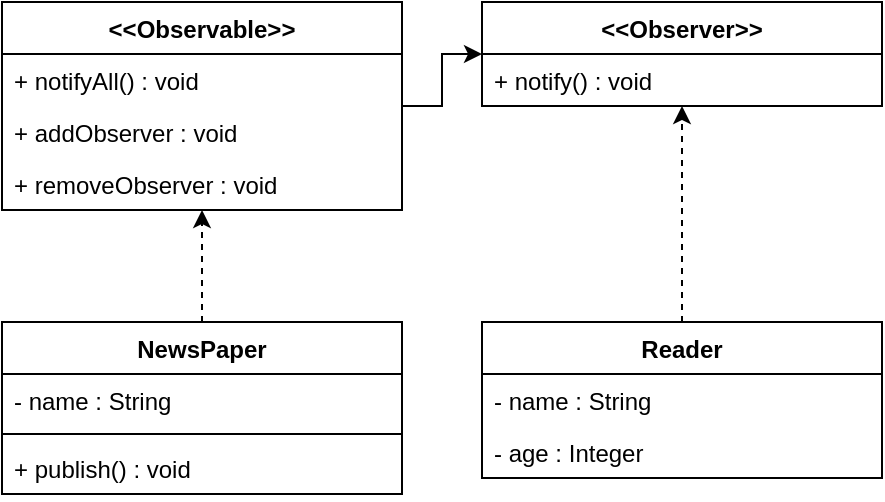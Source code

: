 <mxfile version="27.0.9">
  <diagram name="Página-1" id="r8GqB6MraHCwHfFSU4xJ">
    <mxGraphModel dx="850" dy="580" grid="1" gridSize="10" guides="1" tooltips="1" connect="1" arrows="1" fold="1" page="1" pageScale="1" pageWidth="827" pageHeight="1169" math="0" shadow="0">
      <root>
        <mxCell id="0" />
        <mxCell id="1" parent="0" />
        <mxCell id="1fV7IJmqAo1QUtV2OCpQ-11" style="edgeStyle=orthogonalEdgeStyle;rounded=0;orthogonalLoop=1;jettySize=auto;html=1;" edge="1" parent="1" source="1fV7IJmqAo1QUtV2OCpQ-1" target="1fV7IJmqAo1QUtV2OCpQ-5">
          <mxGeometry relative="1" as="geometry" />
        </mxCell>
        <mxCell id="1fV7IJmqAo1QUtV2OCpQ-1" value="&amp;lt;&amp;lt;Observable&amp;gt;&amp;gt;" style="swimlane;fontStyle=1;align=center;verticalAlign=top;childLayout=stackLayout;horizontal=1;startSize=26;horizontalStack=0;resizeParent=1;resizeParentMax=0;resizeLast=0;collapsible=1;marginBottom=0;whiteSpace=wrap;html=1;" vertex="1" parent="1">
          <mxGeometry x="40" y="40" width="200" height="104" as="geometry" />
        </mxCell>
        <mxCell id="1fV7IJmqAo1QUtV2OCpQ-2" value="+ notifyAll() : void" style="text;strokeColor=none;fillColor=none;align=left;verticalAlign=top;spacingLeft=4;spacingRight=4;overflow=hidden;rotatable=0;points=[[0,0.5],[1,0.5]];portConstraint=eastwest;whiteSpace=wrap;html=1;" vertex="1" parent="1fV7IJmqAo1QUtV2OCpQ-1">
          <mxGeometry y="26" width="200" height="26" as="geometry" />
        </mxCell>
        <mxCell id="1fV7IJmqAo1QUtV2OCpQ-4" value="+ addObserver : void" style="text;strokeColor=none;fillColor=none;align=left;verticalAlign=top;spacingLeft=4;spacingRight=4;overflow=hidden;rotatable=0;points=[[0,0.5],[1,0.5]];portConstraint=eastwest;whiteSpace=wrap;html=1;" vertex="1" parent="1fV7IJmqAo1QUtV2OCpQ-1">
          <mxGeometry y="52" width="200" height="26" as="geometry" />
        </mxCell>
        <mxCell id="1fV7IJmqAo1QUtV2OCpQ-10" value="+ removeObserver : void" style="text;strokeColor=none;fillColor=none;align=left;verticalAlign=top;spacingLeft=4;spacingRight=4;overflow=hidden;rotatable=0;points=[[0,0.5],[1,0.5]];portConstraint=eastwest;whiteSpace=wrap;html=1;" vertex="1" parent="1fV7IJmqAo1QUtV2OCpQ-1">
          <mxGeometry y="78" width="200" height="26" as="geometry" />
        </mxCell>
        <mxCell id="1fV7IJmqAo1QUtV2OCpQ-5" value="&amp;lt;&amp;lt;Observer&amp;gt;&amp;gt;" style="swimlane;fontStyle=1;align=center;verticalAlign=top;childLayout=stackLayout;horizontal=1;startSize=26;horizontalStack=0;resizeParent=1;resizeParentMax=0;resizeLast=0;collapsible=1;marginBottom=0;whiteSpace=wrap;html=1;" vertex="1" parent="1">
          <mxGeometry x="280" y="40" width="200" height="52" as="geometry" />
        </mxCell>
        <mxCell id="1fV7IJmqAo1QUtV2OCpQ-8" value="+ notify() : void" style="text;strokeColor=none;fillColor=none;align=left;verticalAlign=top;spacingLeft=4;spacingRight=4;overflow=hidden;rotatable=0;points=[[0,0.5],[1,0.5]];portConstraint=eastwest;whiteSpace=wrap;html=1;" vertex="1" parent="1fV7IJmqAo1QUtV2OCpQ-5">
          <mxGeometry y="26" width="200" height="26" as="geometry" />
        </mxCell>
        <mxCell id="1fV7IJmqAo1QUtV2OCpQ-21" style="edgeStyle=orthogonalEdgeStyle;rounded=0;orthogonalLoop=1;jettySize=auto;html=1;dashed=1;" edge="1" parent="1" source="1fV7IJmqAo1QUtV2OCpQ-12" target="1fV7IJmqAo1QUtV2OCpQ-1">
          <mxGeometry relative="1" as="geometry" />
        </mxCell>
        <mxCell id="1fV7IJmqAo1QUtV2OCpQ-12" value="NewsPaper" style="swimlane;fontStyle=1;align=center;verticalAlign=top;childLayout=stackLayout;horizontal=1;startSize=26;horizontalStack=0;resizeParent=1;resizeParentMax=0;resizeLast=0;collapsible=1;marginBottom=0;whiteSpace=wrap;html=1;" vertex="1" parent="1">
          <mxGeometry x="40" y="200" width="200" height="86" as="geometry" />
        </mxCell>
        <mxCell id="1fV7IJmqAo1QUtV2OCpQ-13" value="- name : String" style="text;strokeColor=none;fillColor=none;align=left;verticalAlign=top;spacingLeft=4;spacingRight=4;overflow=hidden;rotatable=0;points=[[0,0.5],[1,0.5]];portConstraint=eastwest;whiteSpace=wrap;html=1;" vertex="1" parent="1fV7IJmqAo1QUtV2OCpQ-12">
          <mxGeometry y="26" width="200" height="26" as="geometry" />
        </mxCell>
        <mxCell id="1fV7IJmqAo1QUtV2OCpQ-14" value="" style="line;strokeWidth=1;fillColor=none;align=left;verticalAlign=middle;spacingTop=-1;spacingLeft=3;spacingRight=3;rotatable=0;labelPosition=right;points=[];portConstraint=eastwest;strokeColor=inherit;" vertex="1" parent="1fV7IJmqAo1QUtV2OCpQ-12">
          <mxGeometry y="52" width="200" height="8" as="geometry" />
        </mxCell>
        <mxCell id="1fV7IJmqAo1QUtV2OCpQ-15" value="+ publish() : void" style="text;strokeColor=none;fillColor=none;align=left;verticalAlign=top;spacingLeft=4;spacingRight=4;overflow=hidden;rotatable=0;points=[[0,0.5],[1,0.5]];portConstraint=eastwest;whiteSpace=wrap;html=1;" vertex="1" parent="1fV7IJmqAo1QUtV2OCpQ-12">
          <mxGeometry y="60" width="200" height="26" as="geometry" />
        </mxCell>
        <mxCell id="1fV7IJmqAo1QUtV2OCpQ-22" style="edgeStyle=orthogonalEdgeStyle;rounded=0;orthogonalLoop=1;jettySize=auto;html=1;dashed=1;" edge="1" parent="1" source="1fV7IJmqAo1QUtV2OCpQ-16" target="1fV7IJmqAo1QUtV2OCpQ-5">
          <mxGeometry relative="1" as="geometry" />
        </mxCell>
        <mxCell id="1fV7IJmqAo1QUtV2OCpQ-16" value="Reader" style="swimlane;fontStyle=1;align=center;verticalAlign=top;childLayout=stackLayout;horizontal=1;startSize=26;horizontalStack=0;resizeParent=1;resizeParentMax=0;resizeLast=0;collapsible=1;marginBottom=0;whiteSpace=wrap;html=1;" vertex="1" parent="1">
          <mxGeometry x="280" y="200" width="200" height="78" as="geometry" />
        </mxCell>
        <mxCell id="1fV7IJmqAo1QUtV2OCpQ-17" value="- name : String" style="text;strokeColor=none;fillColor=none;align=left;verticalAlign=top;spacingLeft=4;spacingRight=4;overflow=hidden;rotatable=0;points=[[0,0.5],[1,0.5]];portConstraint=eastwest;whiteSpace=wrap;html=1;" vertex="1" parent="1fV7IJmqAo1QUtV2OCpQ-16">
          <mxGeometry y="26" width="200" height="26" as="geometry" />
        </mxCell>
        <mxCell id="1fV7IJmqAo1QUtV2OCpQ-20" value="- age : Integer" style="text;strokeColor=none;fillColor=none;align=left;verticalAlign=top;spacingLeft=4;spacingRight=4;overflow=hidden;rotatable=0;points=[[0,0.5],[1,0.5]];portConstraint=eastwest;whiteSpace=wrap;html=1;" vertex="1" parent="1fV7IJmqAo1QUtV2OCpQ-16">
          <mxGeometry y="52" width="200" height="26" as="geometry" />
        </mxCell>
      </root>
    </mxGraphModel>
  </diagram>
</mxfile>
